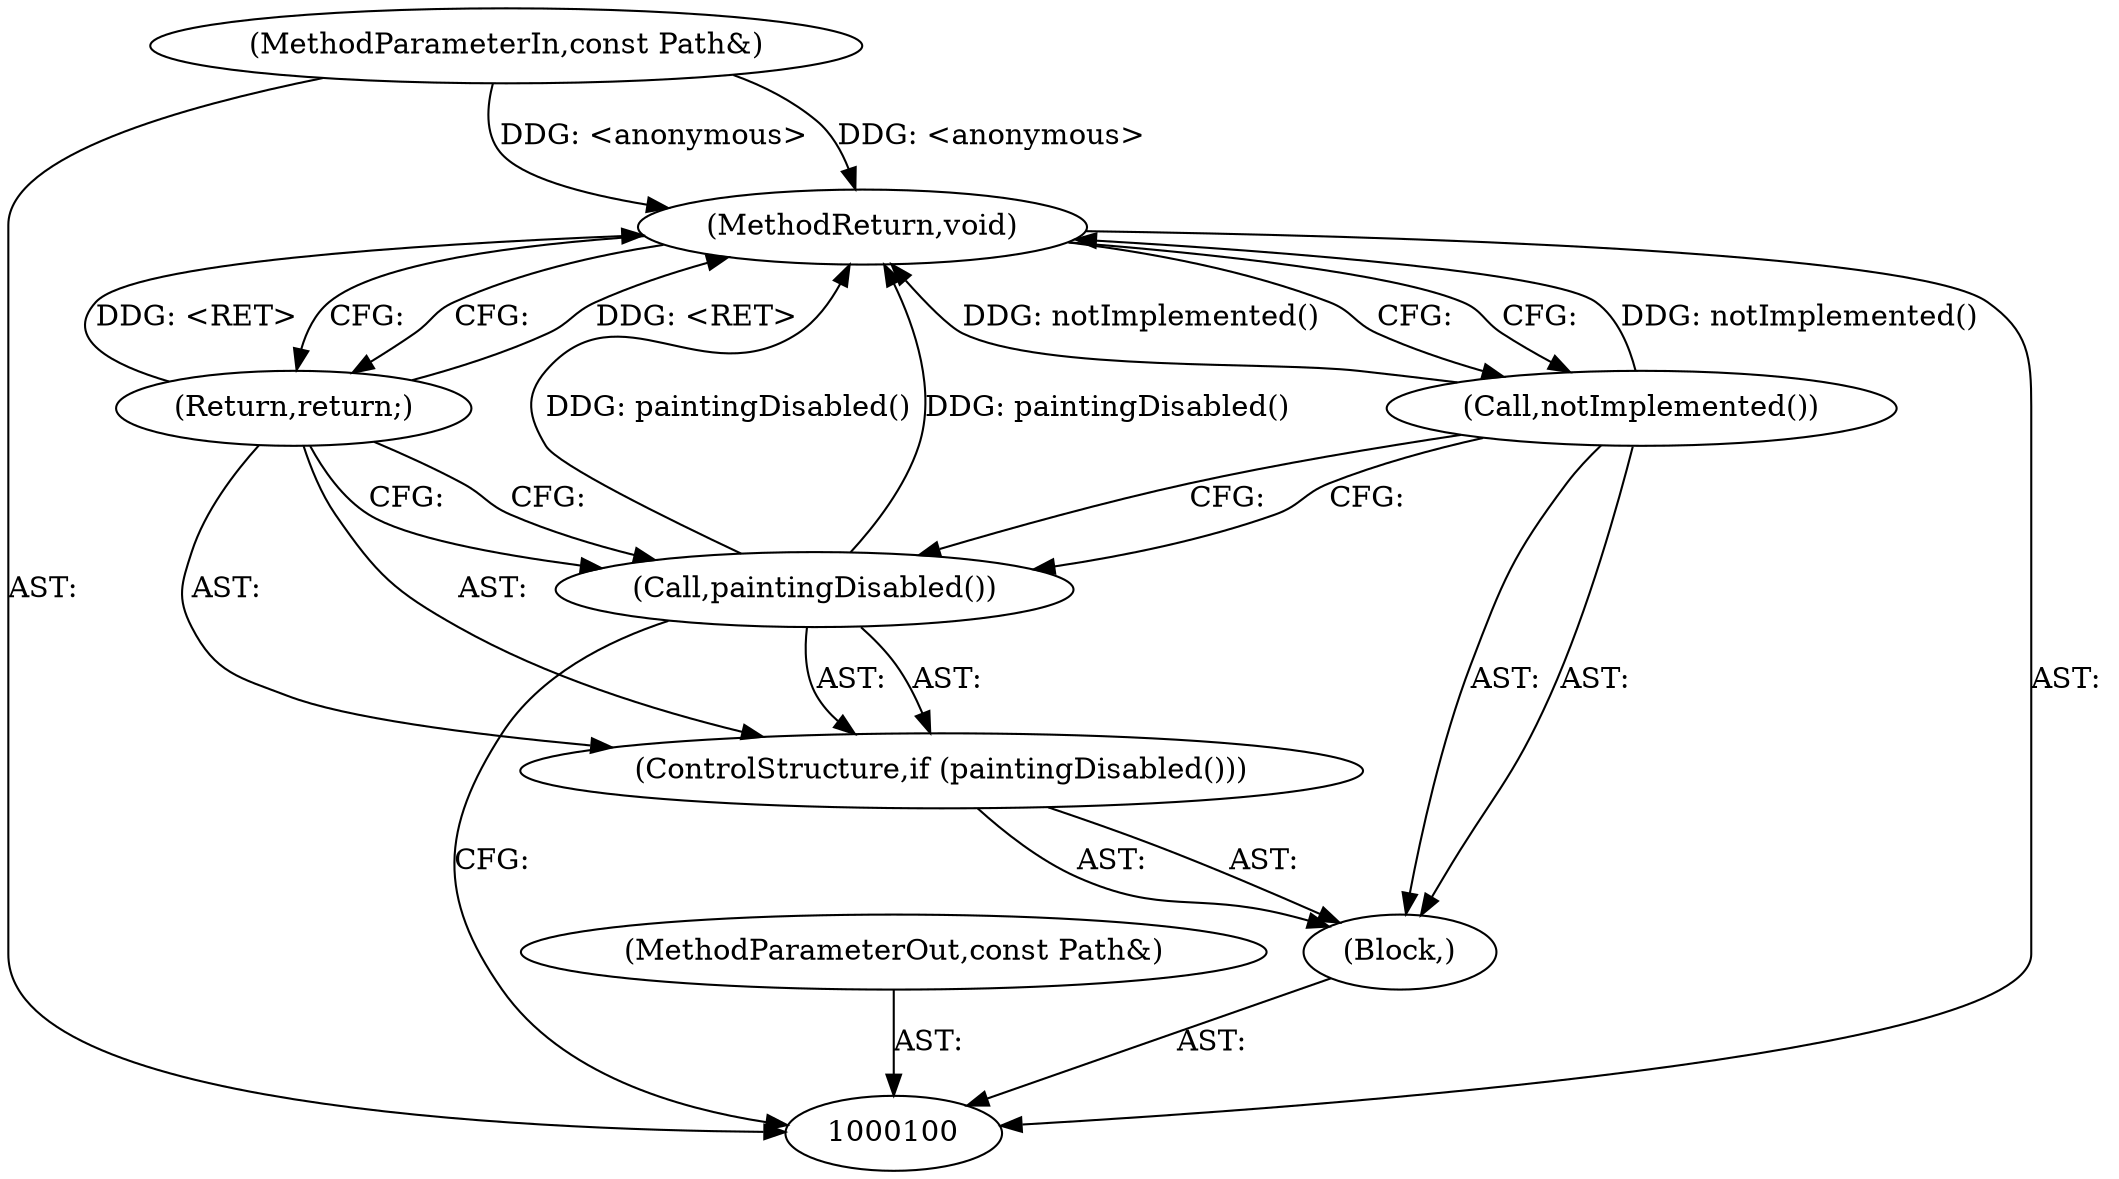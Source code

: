 digraph "0_Chrome_adb3498ca0b69561d8c6b60bab641de4b0e37dbf_2" {
"1000107" [label="(MethodReturn,void)"];
"1000101" [label="(MethodParameterIn,const Path&)"];
"1000117" [label="(MethodParameterOut,const Path&)"];
"1000102" [label="(Block,)"];
"1000103" [label="(ControlStructure,if (paintingDisabled()))"];
"1000104" [label="(Call,paintingDisabled())"];
"1000105" [label="(Return,return;)"];
"1000106" [label="(Call,notImplemented())"];
"1000107" -> "1000100"  [label="AST: "];
"1000107" -> "1000105"  [label="CFG: "];
"1000107" -> "1000106"  [label="CFG: "];
"1000105" -> "1000107"  [label="DDG: <RET>"];
"1000104" -> "1000107"  [label="DDG: paintingDisabled()"];
"1000101" -> "1000107"  [label="DDG: <anonymous>"];
"1000106" -> "1000107"  [label="DDG: notImplemented()"];
"1000101" -> "1000100"  [label="AST: "];
"1000101" -> "1000107"  [label="DDG: <anonymous>"];
"1000117" -> "1000100"  [label="AST: "];
"1000102" -> "1000100"  [label="AST: "];
"1000103" -> "1000102"  [label="AST: "];
"1000106" -> "1000102"  [label="AST: "];
"1000103" -> "1000102"  [label="AST: "];
"1000104" -> "1000103"  [label="AST: "];
"1000105" -> "1000103"  [label="AST: "];
"1000104" -> "1000103"  [label="AST: "];
"1000104" -> "1000100"  [label="CFG: "];
"1000105" -> "1000104"  [label="CFG: "];
"1000106" -> "1000104"  [label="CFG: "];
"1000104" -> "1000107"  [label="DDG: paintingDisabled()"];
"1000105" -> "1000103"  [label="AST: "];
"1000105" -> "1000104"  [label="CFG: "];
"1000107" -> "1000105"  [label="CFG: "];
"1000105" -> "1000107"  [label="DDG: <RET>"];
"1000106" -> "1000102"  [label="AST: "];
"1000106" -> "1000104"  [label="CFG: "];
"1000107" -> "1000106"  [label="CFG: "];
"1000106" -> "1000107"  [label="DDG: notImplemented()"];
}
